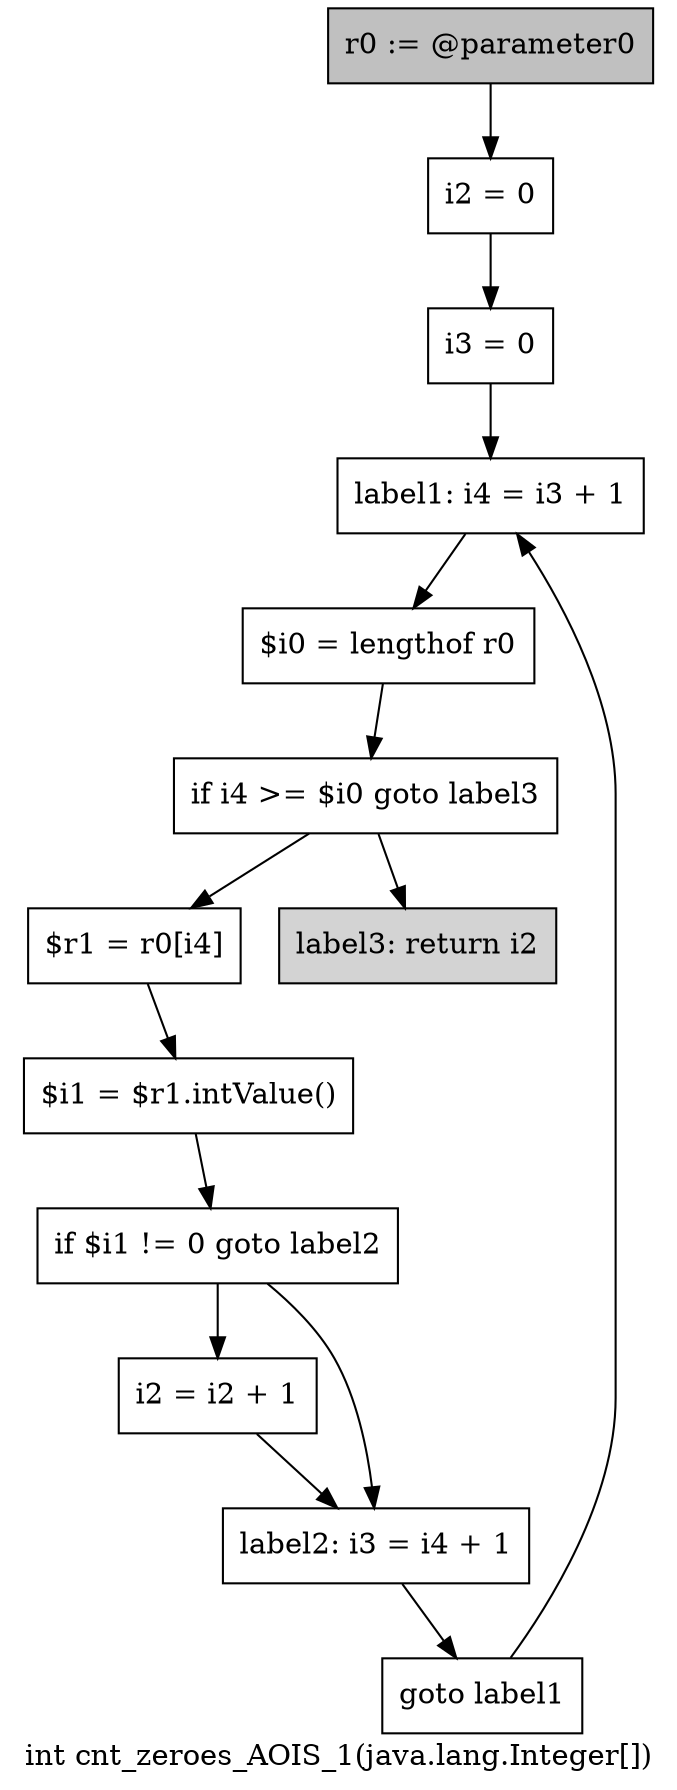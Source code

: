 digraph "int cnt_zeroes_AOIS_1(java.lang.Integer[])" {
    label="int cnt_zeroes_AOIS_1(java.lang.Integer[])";
    node [shape=box];
    "0" [style=filled,fillcolor=gray,label="r0 := @parameter0",];
    "1" [label="i2 = 0",];
    "0"->"1";
    "2" [label="i3 = 0",];
    "1"->"2";
    "3" [label="label1: i4 = i3 + 1",];
    "2"->"3";
    "4" [label="$i0 = lengthof r0",];
    "3"->"4";
    "5" [label="if i4 >= $i0 goto label3",];
    "4"->"5";
    "6" [label="$r1 = r0[i4]",];
    "5"->"6";
    "12" [style=filled,fillcolor=lightgray,label="label3: return i2",];
    "5"->"12";
    "7" [label="$i1 = $r1.intValue()",];
    "6"->"7";
    "8" [label="if $i1 != 0 goto label2",];
    "7"->"8";
    "9" [label="i2 = i2 + 1",];
    "8"->"9";
    "10" [label="label2: i3 = i4 + 1",];
    "8"->"10";
    "9"->"10";
    "11" [label="goto label1",];
    "10"->"11";
    "11"->"3";
}
